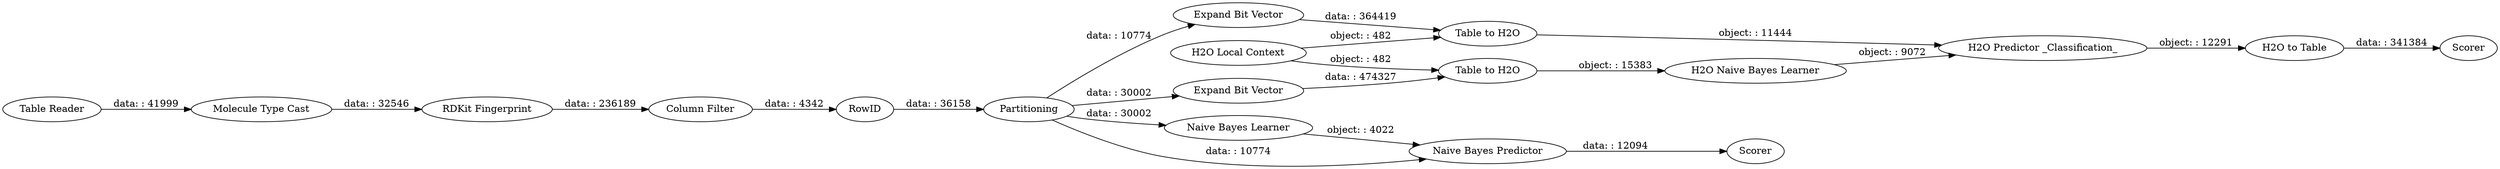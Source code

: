 digraph {
	"4981613613273712594_53" [label="H2O Naive Bayes Learner"]
	"4981613613273712594_88" [label="H2O to Table"]
	"4981613613273712594_344" [label="Table Reader"]
	"4981613613273712594_4" [label="Naive Bayes Learner"]
	"4981613613273712594_59" [label="H2O Predictor _Classification_"]
	"4981613613273712594_5" [label=Partitioning]
	"4981613613273712594_54" [label="Table to H2O"]
	"4981613613273712594_253" [label="RDKit Fingerprint"]
	"4981613613273712594_349" [label=RowID]
	"4981613613273712594_92" [label=Scorer]
	"4981613613273712594_345" [label="Molecule Type Cast"]
	"4981613613273712594_58" [label="Expand Bit Vector"]
	"4981613613273712594_55" [label="H2O Local Context"]
	"4981613613273712594_9" [label=Scorer]
	"4981613613273712594_6" [label="Naive Bayes Predictor"]
	"4981613613273712594_348" [label="Column Filter"]
	"4981613613273712594_56" [label="Expand Bit Vector"]
	"4981613613273712594_60" [label="Table to H2O"]
	"4981613613273712594_56" -> "4981613613273712594_54" [label="data: : 474327"]
	"4981613613273712594_54" -> "4981613613273712594_53" [label="object: : 15383"]
	"4981613613273712594_55" -> "4981613613273712594_54" [label="object: : 482"]
	"4981613613273712594_344" -> "4981613613273712594_345" [label="data: : 41999"]
	"4981613613273712594_6" -> "4981613613273712594_9" [label="data: : 12094"]
	"4981613613273712594_55" -> "4981613613273712594_60" [label="object: : 482"]
	"4981613613273712594_88" -> "4981613613273712594_92" [label="data: : 341384"]
	"4981613613273712594_58" -> "4981613613273712594_60" [label="data: : 364419"]
	"4981613613273712594_253" -> "4981613613273712594_348" [label="data: : 236189"]
	"4981613613273712594_59" -> "4981613613273712594_88" [label="object: : 12291"]
	"4981613613273712594_4" -> "4981613613273712594_6" [label="object: : 4022"]
	"4981613613273712594_60" -> "4981613613273712594_59" [label="object: : 11444"]
	"4981613613273712594_5" -> "4981613613273712594_6" [label="data: : 10774"]
	"4981613613273712594_345" -> "4981613613273712594_253" [label="data: : 32546"]
	"4981613613273712594_349" -> "4981613613273712594_5" [label="data: : 36158"]
	"4981613613273712594_348" -> "4981613613273712594_349" [label="data: : 4342"]
	"4981613613273712594_5" -> "4981613613273712594_4" [label="data: : 30002"]
	"4981613613273712594_5" -> "4981613613273712594_58" [label="data: : 10774"]
	"4981613613273712594_53" -> "4981613613273712594_59" [label="object: : 9072"]
	"4981613613273712594_5" -> "4981613613273712594_56" [label="data: : 30002"]
	rankdir=LR
}
